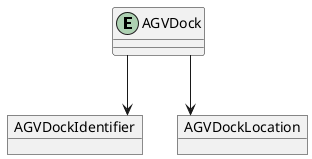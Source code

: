 @startuml

skinparam linetype ortho

entity AGVDock
object AGVDockIdentifier
object AGVDockLocation


AGVDock --> AGVDockIdentifier
AGVDock --> AGVDockLocation

@enduml
